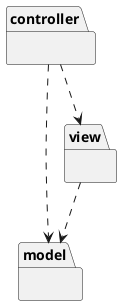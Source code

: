 @startuml
'https://plantuml.com/class-diagram

package "controller" {}
package "model" {}
package "view" {}

"controller" ..> "model"
"controller" ..> "view"
"view" ..> "model"

@enduml